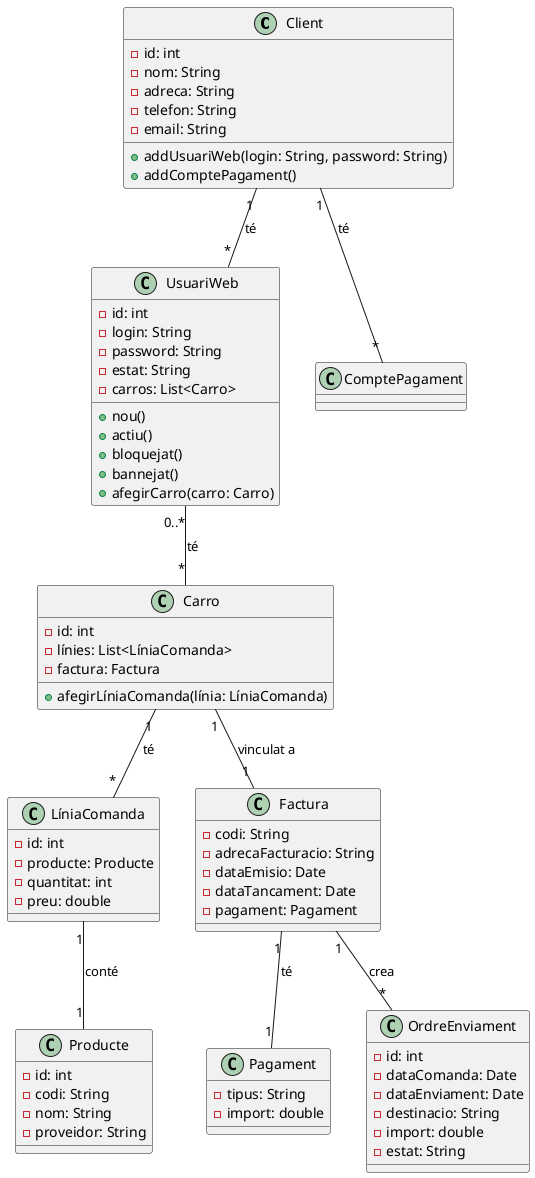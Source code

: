 @startuml

class Client {
    - id: int
    - nom: String
    - adreca: String
    - telefon: String
    - email: String
    + addUsuariWeb(login: String, password: String)
    + addComptePagament()
}

class UsuariWeb {
    - id: int
    - login: String
    - password: String
    - estat: String
    - carros: List<Carro>
    + nou()
    + actiu()
    + bloquejat()
    + bannejat()
    + afegirCarro(carro: Carro)
}

class Carro {
    - id: int
    - línies: List<LíniaComanda>
    - factura: Factura
    + afegirLíniaComanda(línia: LíniaComanda)
}

class LíniaComanda {
    - id: int
    - producte: Producte
    - quantitat: int
    - preu: double
}

class Producte {
    - id: int
    - codi: String
    - nom: String
    - proveidor: String
}

class Factura {
    - codi: String
    - adrecaFacturacio: String
    - dataEmisio: Date
    - dataTancament: Date
    - pagament: Pagament
}

class Pagament {
    - tipus: String
    - import: double
}

class OrdreEnviament {
    - id: int
    - dataComanda: Date
    - dataEnviament: Date
    - destinacio: String
    - import: double
    - estat: String
}

Client "1" -- "*" UsuariWeb : té
Client "1" -- "*" ComptePagament : té
UsuariWeb "0..*" -- "*" Carro : té
Carro "1" -- "1" Factura : vinculat a
Carro "1" -- "*" LíniaComanda : té
LíniaComanda "1" -- "1" Producte : conté
Factura "1" -- "1" Pagament : té
Factura "1" -- "*" OrdreEnviament : crea

@enduml
